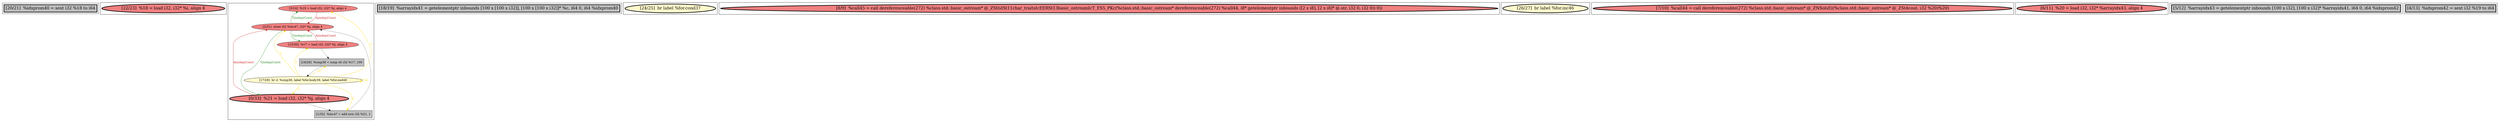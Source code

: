 
digraph G {





subgraph cluster10 {


node2049 [penwidth=3.0,fontsize=20,fillcolor=grey,label="[20/21]  %idxprom40 = sext i32 %18 to i64",shape=rectangle,style=filled ]



}

subgraph cluster9 {


node2048 [penwidth=3.0,fontsize=20,fillcolor=lightcoral,label="[22/23]  %18 = load i32, i32* %i, align 4",shape=ellipse,style=filled ]



}

subgraph cluster8 {


node2041 [fillcolor=lightcoral,label="[3/14]  %19 = load i32, i32* %j, align 4",shape=ellipse,style=filled ]
node2047 [fillcolor=lightcoral,label="[15/30]  %17 = load i32, i32* %j, align 4",shape=ellipse,style=filled ]
node2043 [penwidth=3.0,fontsize=20,fillcolor=lightcoral,label="[0/33]  %21 = load i32, i32* %j, align 4",shape=ellipse,style=filled ]
node2042 [fillcolor=grey,label="[1/32]  %inc47 = add nsw i32 %21, 1",shape=rectangle,style=filled ]
node2044 [fillcolor=lemonchiffon,label="[17/28]  br i1 %cmp38, label %for.body39, label %for.end48",shape=ellipse,style=filled ]
node2045 [fillcolor=lightcoral,label="[2/31]  store i32 %inc47, i32* %j, align 4",shape=ellipse,style=filled ]
node2046 [fillcolor=grey,label="[16/29]  %cmp38 = icmp slt i32 %17, 100",shape=rectangle,style=filled ]

node2047->node2045 [style=solid,color=firebrick3,label="A|indep|Const",penwidth=1.0,fontcolor=firebrick3 ]
node2045->node2043 [style=solid,color=forestgreen,label="T|indep|Const",penwidth=1.0,fontcolor=forestgreen ]
node2046->node2044 [style=solid,color=black,label="",penwidth=0.5,fontcolor=black ]
node2044->node2044 [style=solid,color=gold,label="C",penwidth=1.0,fontcolor=gold ]
node2043->node2042 [style=solid,color=black,label="",penwidth=0.5,fontcolor=black ]
node2043->node2045 [style=solid,color=firebrick3,label="A|indep|Const",penwidth=1.0,fontcolor=firebrick3 ]
node2041->node2045 [style=solid,color=firebrick3,label="A|indep|Const",penwidth=1.0,fontcolor=firebrick3 ]
node2047->node2046 [style=solid,color=black,label="",penwidth=0.5,fontcolor=black ]
node2045->node2041 [style=solid,color=forestgreen,label="T|indep|Const",penwidth=1.0,fontcolor=forestgreen ]
node2044->node2041 [style=solid,color=gold,label="C",penwidth=1.0,fontcolor=gold ]
node2044->node2046 [style=solid,color=gold,label="C",penwidth=1.0,fontcolor=gold ]
node2044->node2045 [style=solid,color=gold,label="C",penwidth=1.0,fontcolor=gold ]
node2044->node2042 [style=solid,color=gold,label="C",penwidth=1.0,fontcolor=gold ]
node2044->node2047 [style=solid,color=gold,label="C",penwidth=1.0,fontcolor=gold ]
node2042->node2045 [style=solid,color=black,label="",penwidth=0.5,fontcolor=black ]
node2044->node2043 [style=solid,color=gold,label="C",penwidth=1.0,fontcolor=gold ]
node2045->node2047 [style=solid,color=forestgreen,label="T|indep|Const",penwidth=1.0,fontcolor=forestgreen ]


}

subgraph cluster7 {


node2040 [penwidth=3.0,fontsize=20,fillcolor=grey,label="[18/19]  %arrayidx41 = getelementptr inbounds [100 x [100 x i32]], [100 x [100 x i32]]* %c, i64 0, i64 %idxprom40",shape=rectangle,style=filled ]



}

subgraph cluster6 {


node2039 [penwidth=3.0,fontsize=20,fillcolor=lemonchiffon,label="[24/25]  br label %for.cond37",shape=ellipse,style=filled ]



}

subgraph cluster0 {


node2033 [penwidth=3.0,fontsize=20,fillcolor=lightcoral,label="[8/9]  %call45 = call dereferenceable(272) %class.std::basic_ostream* @_ZStlsISt11char_traitsIcEERSt13basic_ostreamIcT_ES5_PKc(%class.std::basic_ostream* dereferenceable(272) %call44, i8* getelementptr inbounds ([2 x i8], [2 x i8]* @.str, i32 0, i32 0)) 0))",shape=ellipse,style=filled ]



}

subgraph cluster5 {


node2038 [penwidth=3.0,fontsize=20,fillcolor=lemonchiffon,label="[26/27]  br label %for.inc46",shape=ellipse,style=filled ]



}

subgraph cluster1 {


node2034 [penwidth=3.0,fontsize=20,fillcolor=lightcoral,label="[7/10]  %call44 = call dereferenceable(272) %class.std::basic_ostream* @_ZNSolsEi(%class.std::basic_ostream* @_ZSt4cout, i32 %20)%20)",shape=ellipse,style=filled ]



}

subgraph cluster2 {


node2035 [penwidth=3.0,fontsize=20,fillcolor=lightcoral,label="[6/11]  %20 = load i32, i32* %arrayidx43, align 4",shape=ellipse,style=filled ]



}

subgraph cluster3 {


node2036 [penwidth=3.0,fontsize=20,fillcolor=grey,label="[5/12]  %arrayidx43 = getelementptr inbounds [100 x i32], [100 x i32]* %arrayidx41, i64 0, i64 %idxprom42",shape=rectangle,style=filled ]



}

subgraph cluster4 {


node2037 [penwidth=3.0,fontsize=20,fillcolor=grey,label="[4/13]  %idxprom42 = sext i32 %19 to i64",shape=rectangle,style=filled ]



}

}
